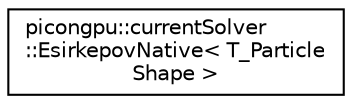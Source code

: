 digraph "Graphical Class Hierarchy"
{
 // LATEX_PDF_SIZE
  edge [fontname="Helvetica",fontsize="10",labelfontname="Helvetica",labelfontsize="10"];
  node [fontname="Helvetica",fontsize="10",shape=record];
  rankdir="LR";
  Node0 [label="picongpu::currentSolver\l::EsirkepovNative\< T_Particle\lShape \>",height=0.2,width=0.4,color="black", fillcolor="white", style="filled",URL="$structpicongpu_1_1current_solver_1_1_esirkepov_native.html",tooltip="Implements the current deposition algorithm from T.Zh."];
}
